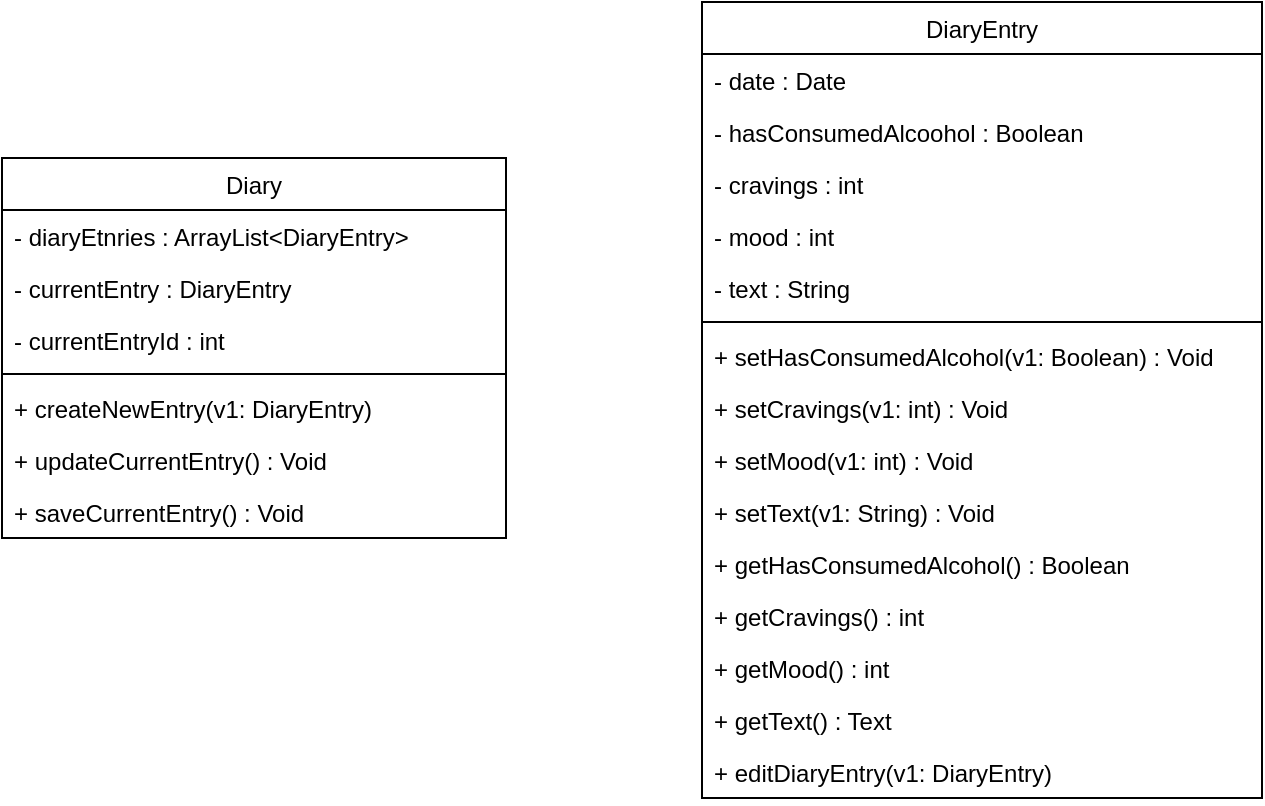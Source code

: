 <mxfile version="13.8.8" type="device"><diagram id="C5RBs43oDa-KdzZeNtuy" name="Page-1"><mxGraphModel dx="1068" dy="1150" grid="1" gridSize="10" guides="1" tooltips="1" connect="1" arrows="1" fold="1" page="1" pageScale="1" pageWidth="827" pageHeight="1169" math="0" shadow="0"><root><mxCell id="WIyWlLk6GJQsqaUBKTNV-0"/><mxCell id="WIyWlLk6GJQsqaUBKTNV-1" parent="WIyWlLk6GJQsqaUBKTNV-0"/><mxCell id="zkfFHV4jXpPFQw0GAbJ--17" value="Diary" style="swimlane;fontStyle=0;align=center;verticalAlign=top;childLayout=stackLayout;horizontal=1;startSize=26;horizontalStack=0;resizeParent=1;resizeLast=0;collapsible=1;marginBottom=0;rounded=0;shadow=0;strokeWidth=1;" parent="WIyWlLk6GJQsqaUBKTNV-1" vertex="1"><mxGeometry x="50" y="560" width="252" height="190" as="geometry"><mxRectangle x="550" y="140" width="160" height="26" as="alternateBounds"/></mxGeometry></mxCell><mxCell id="zkfFHV4jXpPFQw0GAbJ--18" value="- diaryEtnries : ArrayList&lt;DiaryEntry&gt;" style="text;align=left;verticalAlign=top;spacingLeft=4;spacingRight=4;overflow=hidden;rotatable=0;points=[[0,0.5],[1,0.5]];portConstraint=eastwest;" parent="zkfFHV4jXpPFQw0GAbJ--17" vertex="1"><mxGeometry y="26" width="252" height="26" as="geometry"/></mxCell><mxCell id="tkqcv9EqaGCEZGn3aSEN-19" value="- currentEntry : DiaryEntry" style="text;align=left;verticalAlign=top;spacingLeft=4;spacingRight=4;overflow=hidden;rotatable=0;points=[[0,0.5],[1,0.5]];portConstraint=eastwest;" vertex="1" parent="zkfFHV4jXpPFQw0GAbJ--17"><mxGeometry y="52" width="252" height="26" as="geometry"/></mxCell><mxCell id="tkqcv9EqaGCEZGn3aSEN-20" value="- currentEntryId : int" style="text;align=left;verticalAlign=top;spacingLeft=4;spacingRight=4;overflow=hidden;rotatable=0;points=[[0,0.5],[1,0.5]];portConstraint=eastwest;" vertex="1" parent="zkfFHV4jXpPFQw0GAbJ--17"><mxGeometry y="78" width="252" height="26" as="geometry"/></mxCell><mxCell id="zkfFHV4jXpPFQw0GAbJ--23" value="" style="line;html=1;strokeWidth=1;align=left;verticalAlign=middle;spacingTop=-1;spacingLeft=3;spacingRight=3;rotatable=0;labelPosition=right;points=[];portConstraint=eastwest;" parent="zkfFHV4jXpPFQw0GAbJ--17" vertex="1"><mxGeometry y="104" width="252" height="8" as="geometry"/></mxCell><mxCell id="zkfFHV4jXpPFQw0GAbJ--24" value="+ createNewEntry(v1: DiaryEntry)" style="text;align=left;verticalAlign=top;spacingLeft=4;spacingRight=4;overflow=hidden;rotatable=0;points=[[0,0.5],[1,0.5]];portConstraint=eastwest;" parent="zkfFHV4jXpPFQw0GAbJ--17" vertex="1"><mxGeometry y="112" width="252" height="26" as="geometry"/></mxCell><mxCell id="zkfFHV4jXpPFQw0GAbJ--25" value="+ updateCurrentEntry() : Void" style="text;align=left;verticalAlign=top;spacingLeft=4;spacingRight=4;overflow=hidden;rotatable=0;points=[[0,0.5],[1,0.5]];portConstraint=eastwest;" parent="zkfFHV4jXpPFQw0GAbJ--17" vertex="1"><mxGeometry y="138" width="252" height="26" as="geometry"/></mxCell><mxCell id="tkqcv9EqaGCEZGn3aSEN-21" value="+ saveCurrentEntry() : Void" style="text;align=left;verticalAlign=top;spacingLeft=4;spacingRight=4;overflow=hidden;rotatable=0;points=[[0,0.5],[1,0.5]];portConstraint=eastwest;" vertex="1" parent="zkfFHV4jXpPFQw0GAbJ--17"><mxGeometry y="164" width="252" height="26" as="geometry"/></mxCell><mxCell id="tkqcv9EqaGCEZGn3aSEN-0" value="DiaryEntry" style="swimlane;fontStyle=0;align=center;verticalAlign=top;childLayout=stackLayout;horizontal=1;startSize=26;horizontalStack=0;resizeParent=1;resizeLast=0;collapsible=1;marginBottom=0;rounded=0;shadow=0;strokeWidth=1;" vertex="1" parent="WIyWlLk6GJQsqaUBKTNV-1"><mxGeometry x="400" y="482" width="280" height="398" as="geometry"><mxRectangle x="130" y="380" width="160" height="26" as="alternateBounds"/></mxGeometry></mxCell><mxCell id="tkqcv9EqaGCEZGn3aSEN-1" value="- date : Date" style="text;align=left;verticalAlign=top;spacingLeft=4;spacingRight=4;overflow=hidden;rotatable=0;points=[[0,0.5],[1,0.5]];portConstraint=eastwest;" vertex="1" parent="tkqcv9EqaGCEZGn3aSEN-0"><mxGeometry y="26" width="280" height="26" as="geometry"/></mxCell><mxCell id="tkqcv9EqaGCEZGn3aSEN-2" value="- hasConsumedAlcoohol : Boolean" style="text;align=left;verticalAlign=top;spacingLeft=4;spacingRight=4;overflow=hidden;rotatable=0;points=[[0,0.5],[1,0.5]];portConstraint=eastwest;rounded=0;shadow=0;html=0;" vertex="1" parent="tkqcv9EqaGCEZGn3aSEN-0"><mxGeometry y="52" width="280" height="26" as="geometry"/></mxCell><mxCell id="tkqcv9EqaGCEZGn3aSEN-6" value="- cravings : int" style="text;align=left;verticalAlign=top;spacingLeft=4;spacingRight=4;overflow=hidden;rotatable=0;points=[[0,0.5],[1,0.5]];portConstraint=eastwest;rounded=0;shadow=0;html=0;" vertex="1" parent="tkqcv9EqaGCEZGn3aSEN-0"><mxGeometry y="78" width="280" height="26" as="geometry"/></mxCell><mxCell id="tkqcv9EqaGCEZGn3aSEN-8" value="- mood : int" style="text;align=left;verticalAlign=top;spacingLeft=4;spacingRight=4;overflow=hidden;rotatable=0;points=[[0,0.5],[1,0.5]];portConstraint=eastwest;rounded=0;shadow=0;html=0;" vertex="1" parent="tkqcv9EqaGCEZGn3aSEN-0"><mxGeometry y="104" width="280" height="26" as="geometry"/></mxCell><mxCell id="tkqcv9EqaGCEZGn3aSEN-9" value="- text : String" style="text;align=left;verticalAlign=top;spacingLeft=4;spacingRight=4;overflow=hidden;rotatable=0;points=[[0,0.5],[1,0.5]];portConstraint=eastwest;rounded=0;shadow=0;html=0;" vertex="1" parent="tkqcv9EqaGCEZGn3aSEN-0"><mxGeometry y="130" width="280" height="26" as="geometry"/></mxCell><mxCell id="tkqcv9EqaGCEZGn3aSEN-3" value="" style="line;html=1;strokeWidth=1;align=left;verticalAlign=middle;spacingTop=-1;spacingLeft=3;spacingRight=3;rotatable=0;labelPosition=right;points=[];portConstraint=eastwest;" vertex="1" parent="tkqcv9EqaGCEZGn3aSEN-0"><mxGeometry y="156" width="280" height="8" as="geometry"/></mxCell><mxCell id="tkqcv9EqaGCEZGn3aSEN-5" value="+ setHasConsumedAlcohol(v1: Boolean) : Void" style="text;align=left;verticalAlign=top;spacingLeft=4;spacingRight=4;overflow=hidden;rotatable=0;points=[[0,0.5],[1,0.5]];portConstraint=eastwest;" vertex="1" parent="tkqcv9EqaGCEZGn3aSEN-0"><mxGeometry y="164" width="280" height="26" as="geometry"/></mxCell><mxCell id="tkqcv9EqaGCEZGn3aSEN-7" value="+ setCravings(v1: int) : Void" style="text;align=left;verticalAlign=top;spacingLeft=4;spacingRight=4;overflow=hidden;rotatable=0;points=[[0,0.5],[1,0.5]];portConstraint=eastwest;rounded=0;shadow=0;html=0;" vertex="1" parent="tkqcv9EqaGCEZGn3aSEN-0"><mxGeometry y="190" width="280" height="26" as="geometry"/></mxCell><mxCell id="tkqcv9EqaGCEZGn3aSEN-10" value="+ setMood(v1: int) : Void" style="text;align=left;verticalAlign=top;spacingLeft=4;spacingRight=4;overflow=hidden;rotatable=0;points=[[0,0.5],[1,0.5]];portConstraint=eastwest;rounded=0;shadow=0;html=0;" vertex="1" parent="tkqcv9EqaGCEZGn3aSEN-0"><mxGeometry y="216" width="280" height="26" as="geometry"/></mxCell><mxCell id="tkqcv9EqaGCEZGn3aSEN-11" value="+ setText(v1: String) : Void" style="text;align=left;verticalAlign=top;spacingLeft=4;spacingRight=4;overflow=hidden;rotatable=0;points=[[0,0.5],[1,0.5]];portConstraint=eastwest;rounded=0;shadow=0;html=0;" vertex="1" parent="tkqcv9EqaGCEZGn3aSEN-0"><mxGeometry y="242" width="280" height="26" as="geometry"/></mxCell><mxCell id="tkqcv9EqaGCEZGn3aSEN-12" value="+ getHasConsumedAlcohol() : Boolean" style="text;align=left;verticalAlign=top;spacingLeft=4;spacingRight=4;overflow=hidden;rotatable=0;points=[[0,0.5],[1,0.5]];portConstraint=eastwest;" vertex="1" parent="tkqcv9EqaGCEZGn3aSEN-0"><mxGeometry y="268" width="280" height="26" as="geometry"/></mxCell><mxCell id="tkqcv9EqaGCEZGn3aSEN-13" value="+ getCravings() : int" style="text;align=left;verticalAlign=top;spacingLeft=4;spacingRight=4;overflow=hidden;rotatable=0;points=[[0,0.5],[1,0.5]];portConstraint=eastwest;" vertex="1" parent="tkqcv9EqaGCEZGn3aSEN-0"><mxGeometry y="294" width="280" height="26" as="geometry"/></mxCell><mxCell id="tkqcv9EqaGCEZGn3aSEN-14" value="+ getMood() : int" style="text;align=left;verticalAlign=top;spacingLeft=4;spacingRight=4;overflow=hidden;rotatable=0;points=[[0,0.5],[1,0.5]];portConstraint=eastwest;" vertex="1" parent="tkqcv9EqaGCEZGn3aSEN-0"><mxGeometry y="320" width="280" height="26" as="geometry"/></mxCell><mxCell id="tkqcv9EqaGCEZGn3aSEN-15" value="+ getText() : Text" style="text;align=left;verticalAlign=top;spacingLeft=4;spacingRight=4;overflow=hidden;rotatable=0;points=[[0,0.5],[1,0.5]];portConstraint=eastwest;" vertex="1" parent="tkqcv9EqaGCEZGn3aSEN-0"><mxGeometry y="346" width="280" height="26" as="geometry"/></mxCell><mxCell id="tkqcv9EqaGCEZGn3aSEN-16" value="+ editDiaryEntry(v1: DiaryEntry)" style="text;align=left;verticalAlign=top;spacingLeft=4;spacingRight=4;overflow=hidden;rotatable=0;points=[[0,0.5],[1,0.5]];portConstraint=eastwest;" vertex="1" parent="tkqcv9EqaGCEZGn3aSEN-0"><mxGeometry y="372" width="280" height="26" as="geometry"/></mxCell></root></mxGraphModel></diagram></mxfile>